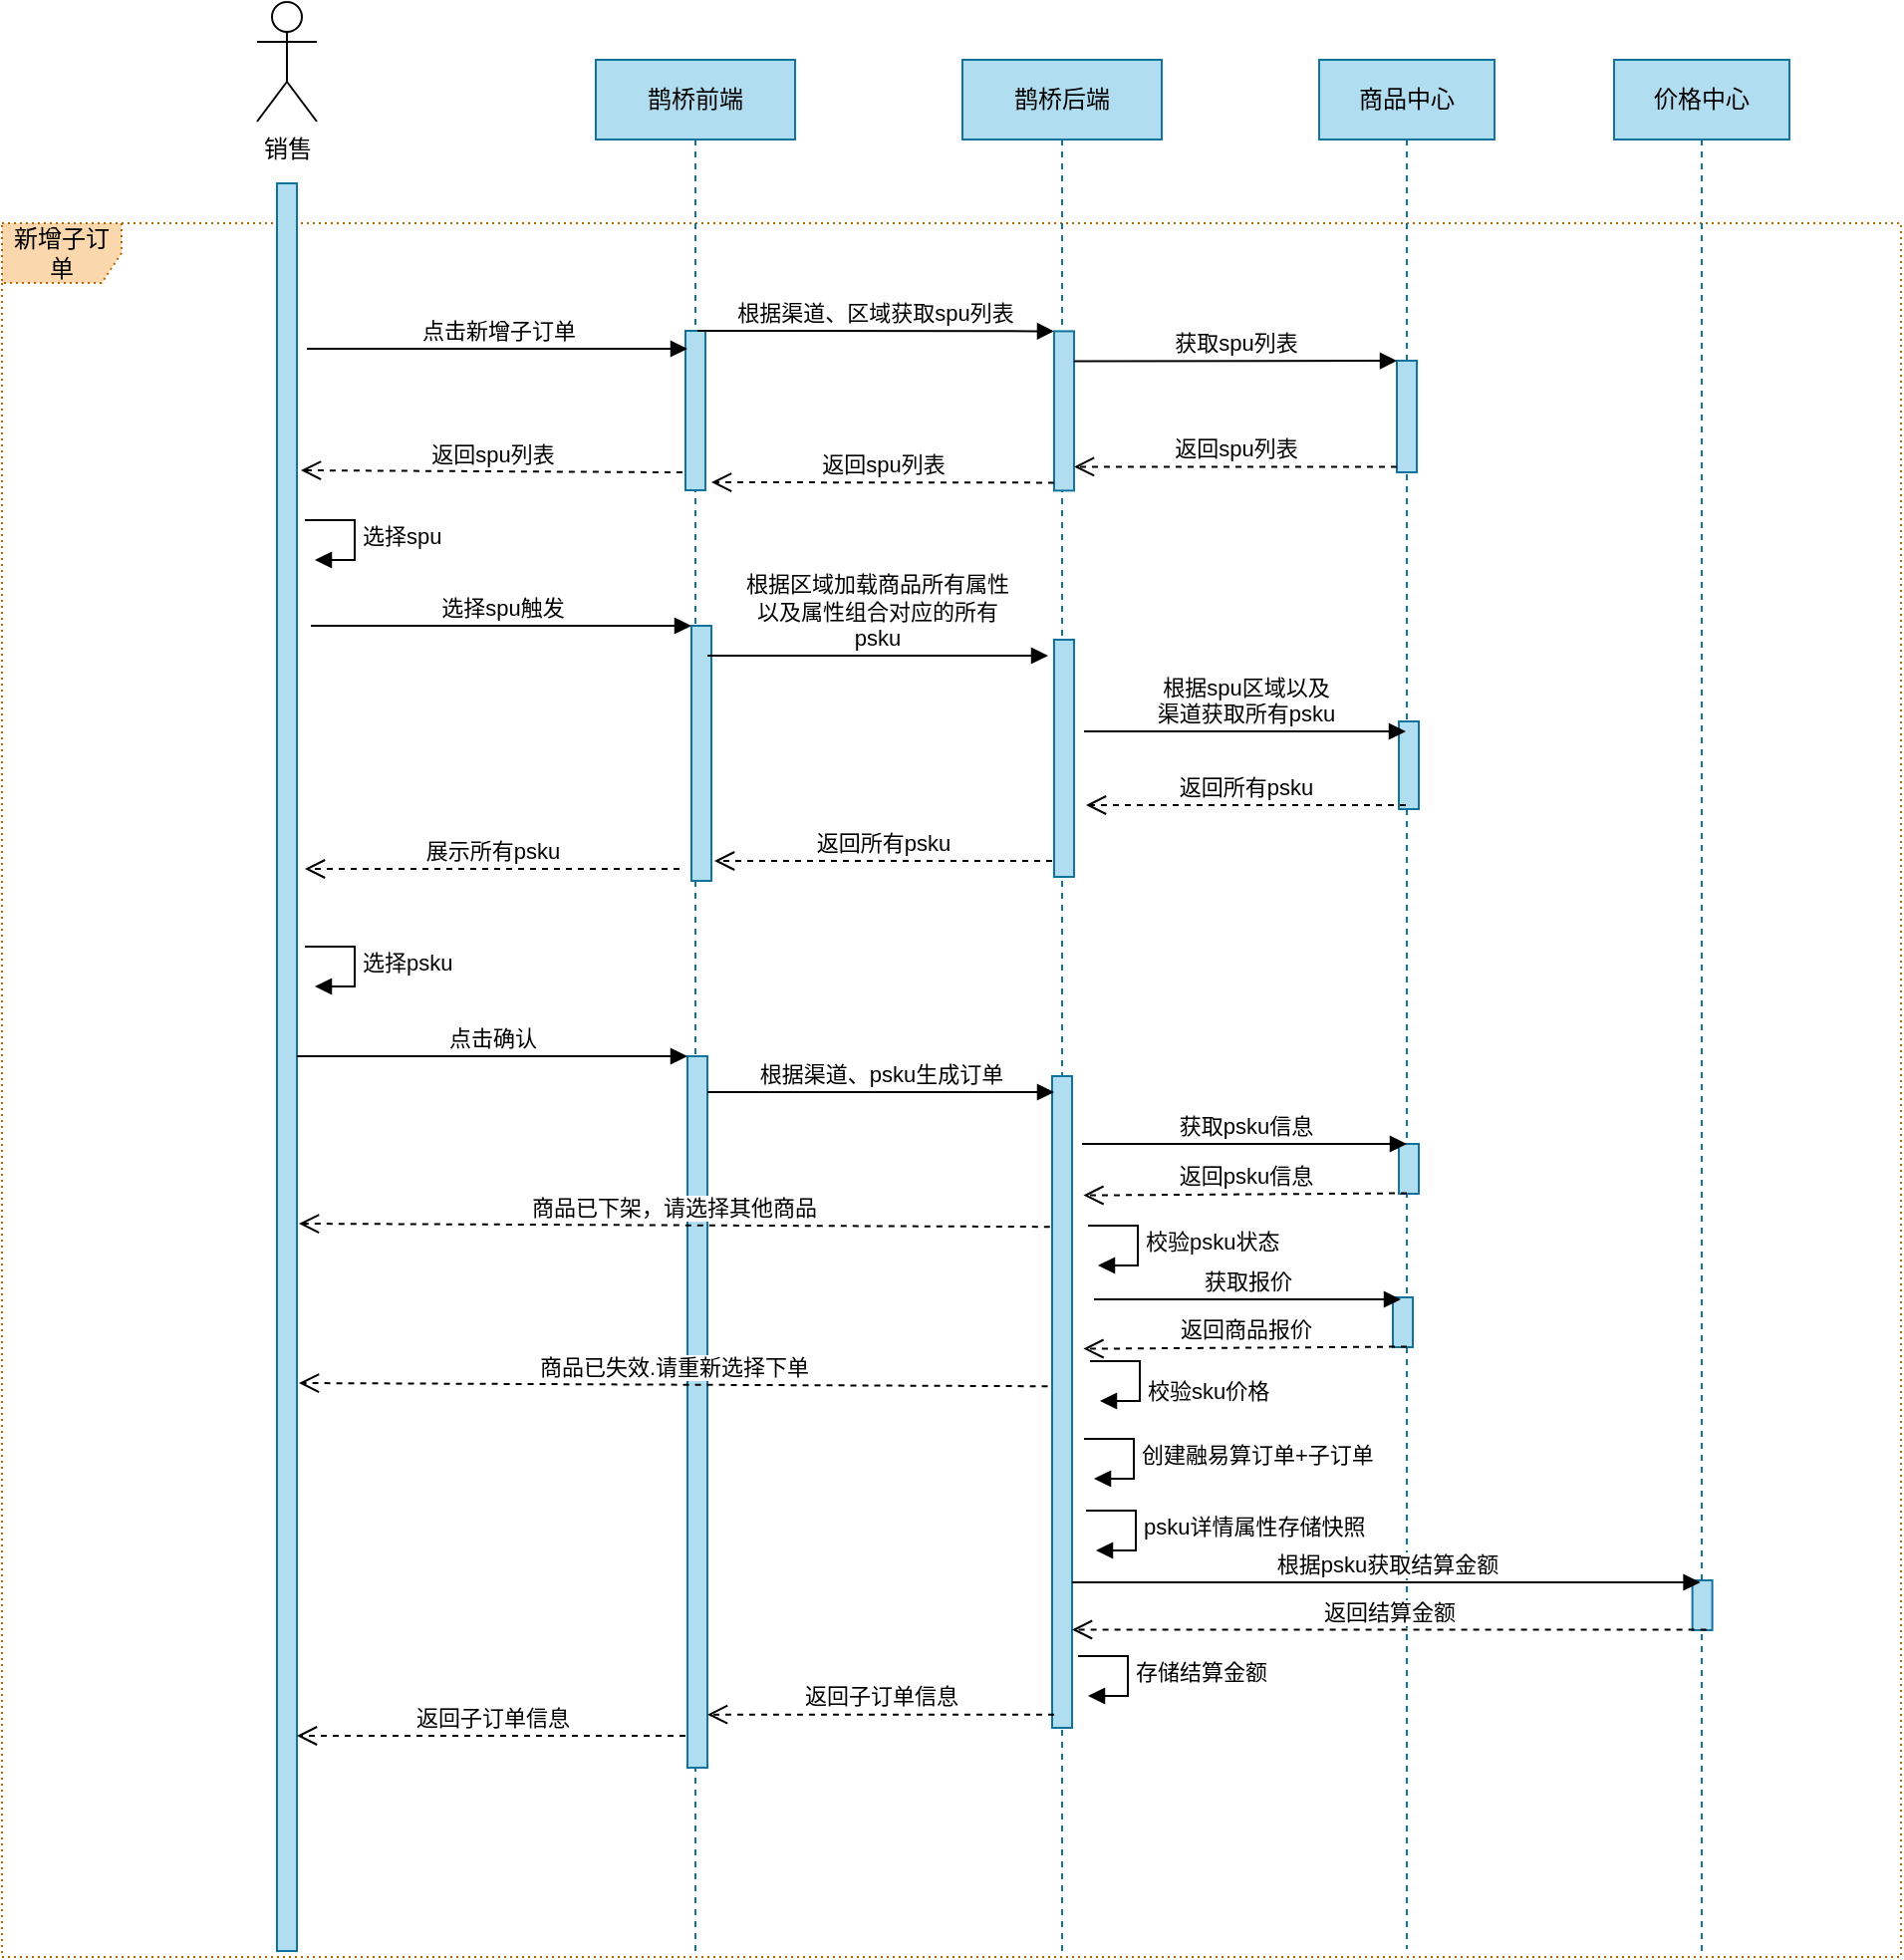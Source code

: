 <mxfile version="14.2.9" type="github">
  <diagram id="EWoy7eV_IU210vfDOsyy" name="第 1 页">
    <mxGraphModel dx="35" dy="-1157" grid="0" gridSize="10" guides="1" tooltips="1" connect="1" arrows="1" fold="1" page="0" pageScale="1" pageWidth="827" pageHeight="1169" math="0" shadow="0">
      <root>
        <mxCell id="0" />
        <mxCell id="1" parent="0" />
        <mxCell id="JjVktP7JxLxp6lFrUHt1-1" value="新增子订单" style="shape=umlFrame;whiteSpace=wrap;html=1;fillColor=#fad7ac;strokeColor=#b46504;dashed=1;shadow=0;dashPattern=1 2;" vertex="1" parent="1">
          <mxGeometry x="1693" y="2477" width="953" height="870" as="geometry" />
        </mxCell>
        <mxCell id="JjVktP7JxLxp6lFrUHt1-2" value="鹊桥前端" style="shape=umlLifeline;perimeter=lifelinePerimeter;whiteSpace=wrap;html=1;container=1;collapsible=0;recursiveResize=0;outlineConnect=0;fillColor=#b1ddf0;strokeColor=#10739e;" vertex="1" parent="1">
          <mxGeometry x="1991" y="2395" width="100" height="950" as="geometry" />
        </mxCell>
        <mxCell id="JjVktP7JxLxp6lFrUHt1-3" value="" style="html=1;points=[];perimeter=orthogonalPerimeter;fillColor=#b1ddf0;strokeColor=#10739e;" vertex="1" parent="JjVktP7JxLxp6lFrUHt1-2">
          <mxGeometry x="45" y="136" width="10" height="80" as="geometry" />
        </mxCell>
        <mxCell id="JjVktP7JxLxp6lFrUHt1-4" value="鹊桥后端" style="shape=umlLifeline;perimeter=lifelinePerimeter;whiteSpace=wrap;html=1;container=1;collapsible=0;recursiveResize=0;outlineConnect=0;fillColor=#b1ddf0;strokeColor=#10739e;" vertex="1" parent="1">
          <mxGeometry x="2175" y="2395" width="100" height="951" as="geometry" />
        </mxCell>
        <mxCell id="JjVktP7JxLxp6lFrUHt1-5" value="" style="html=1;points=[];perimeter=orthogonalPerimeter;fillColor=#b1ddf0;strokeColor=#10739e;" vertex="1" parent="JjVktP7JxLxp6lFrUHt1-4">
          <mxGeometry x="45.99" y="136.2" width="10" height="80" as="geometry" />
        </mxCell>
        <mxCell id="JjVktP7JxLxp6lFrUHt1-6" value="根据渠道、区域获取spu列表" style="html=1;verticalAlign=bottom;endArrow=block;entryX=0;entryY=0;" edge="1" parent="JjVktP7JxLxp6lFrUHt1-4" target="JjVktP7JxLxp6lFrUHt1-5">
          <mxGeometry relative="1" as="geometry">
            <mxPoint x="-133" y="136" as="sourcePoint" />
          </mxGeometry>
        </mxCell>
        <mxCell id="JjVktP7JxLxp6lFrUHt1-7" value="" style="html=1;points=[];perimeter=orthogonalPerimeter;shadow=0;labelBackgroundColor=none;strokeColor=#10739e;fillColor=#b1ddf0;" vertex="1" parent="JjVktP7JxLxp6lFrUHt1-4">
          <mxGeometry x="45.99" y="291" width="10" height="119" as="geometry" />
        </mxCell>
        <mxCell id="JjVktP7JxLxp6lFrUHt1-8" value="" style="html=1;points=[];perimeter=orthogonalPerimeter;shadow=0;labelBackgroundColor=none;strokeColor=#10739e;fillColor=#b1ddf0;" vertex="1" parent="JjVktP7JxLxp6lFrUHt1-4">
          <mxGeometry x="45" y="510" width="10" height="327" as="geometry" />
        </mxCell>
        <mxCell id="JjVktP7JxLxp6lFrUHt1-9" value="" style="html=1;points=[];perimeter=orthogonalPerimeter;fillColor=#b1ddf0;strokeColor=#10739e;" vertex="1" parent="1">
          <mxGeometry x="1831" y="2457" width="10" height="887" as="geometry" />
        </mxCell>
        <mxCell id="JjVktP7JxLxp6lFrUHt1-10" value="销售" style="shape=umlActor;verticalLabelPosition=bottom;verticalAlign=top;html=1;" vertex="1" parent="1">
          <mxGeometry x="1821" y="2366" width="30" height="60" as="geometry" />
        </mxCell>
        <mxCell id="JjVktP7JxLxp6lFrUHt1-11" value="商品中心" style="shape=umlLifeline;perimeter=lifelinePerimeter;whiteSpace=wrap;html=1;container=1;collapsible=0;recursiveResize=0;outlineConnect=0;fillColor=#b1ddf0;strokeColor=#10739e;" vertex="1" parent="1">
          <mxGeometry x="2354" y="2395" width="88" height="948" as="geometry" />
        </mxCell>
        <mxCell id="JjVktP7JxLxp6lFrUHt1-12" value="查看订单管理订单列表" style="html=1;verticalAlign=bottom;endArrow=block;entryX=0;entryY=0;" edge="1" parent="JjVktP7JxLxp6lFrUHt1-11">
          <mxGeometry relative="1" as="geometry">
            <mxPoint x="-401" y="654" as="sourcePoint" />
          </mxGeometry>
        </mxCell>
        <mxCell id="JjVktP7JxLxp6lFrUHt1-13" value="" style="html=1;points=[];perimeter=orthogonalPerimeter;fillColor=#b1ddf0;strokeColor=#10739e;" vertex="1" parent="JjVktP7JxLxp6lFrUHt1-11">
          <mxGeometry x="39" y="151" width="10" height="56" as="geometry" />
        </mxCell>
        <mxCell id="JjVktP7JxLxp6lFrUHt1-14" value="" style="html=1;points=[];perimeter=orthogonalPerimeter;shadow=0;labelBackgroundColor=none;strokeColor=#10739e;fillColor=#b1ddf0;" vertex="1" parent="JjVktP7JxLxp6lFrUHt1-11">
          <mxGeometry x="40" y="332" width="10" height="44" as="geometry" />
        </mxCell>
        <mxCell id="JjVktP7JxLxp6lFrUHt1-15" value="" style="html=1;points=[];perimeter=orthogonalPerimeter;shadow=0;labelBackgroundColor=none;strokeColor=#10739e;fillColor=#b1ddf0;" vertex="1" parent="JjVktP7JxLxp6lFrUHt1-11">
          <mxGeometry x="40" y="544" width="10" height="25" as="geometry" />
        </mxCell>
        <mxCell id="JjVktP7JxLxp6lFrUHt1-16" value="" style="html=1;points=[];perimeter=orthogonalPerimeter;shadow=0;labelBackgroundColor=none;strokeColor=#10739e;fillColor=#b1ddf0;" vertex="1" parent="JjVktP7JxLxp6lFrUHt1-11">
          <mxGeometry x="37" y="621" width="10" height="25" as="geometry" />
        </mxCell>
        <mxCell id="JjVktP7JxLxp6lFrUHt1-17" value="返回spu列表" style="html=1;verticalAlign=bottom;endArrow=open;dashed=1;endSize=8;exitX=0;exitY=0.95;" edge="1" parent="1" source="JjVktP7JxLxp6lFrUHt1-5">
          <mxGeometry relative="1" as="geometry">
            <mxPoint x="2049" y="2607" as="targetPoint" />
          </mxGeometry>
        </mxCell>
        <mxCell id="JjVktP7JxLxp6lFrUHt1-18" value="返回spu列表" style="html=1;verticalAlign=bottom;endArrow=open;dashed=1;endSize=8;exitX=0;exitY=0.95;" edge="1" parent="1" source="JjVktP7JxLxp6lFrUHt1-13">
          <mxGeometry relative="1" as="geometry">
            <mxPoint x="2230.99" y="2599.2" as="targetPoint" />
          </mxGeometry>
        </mxCell>
        <mxCell id="JjVktP7JxLxp6lFrUHt1-19" value="获取spu列表" style="html=1;verticalAlign=bottom;endArrow=block;entryX=0;entryY=0;" edge="1" parent="1" target="JjVktP7JxLxp6lFrUHt1-13">
          <mxGeometry relative="1" as="geometry">
            <mxPoint x="2230.99" y="2546.2" as="sourcePoint" />
          </mxGeometry>
        </mxCell>
        <mxCell id="JjVktP7JxLxp6lFrUHt1-20" value="返回spu列表" style="html=1;verticalAlign=bottom;endArrow=open;dashed=1;endSize=8;exitX=-0.155;exitY=0.888;exitDx=0;exitDy=0;exitPerimeter=0;" edge="1" parent="1" source="JjVktP7JxLxp6lFrUHt1-3">
          <mxGeometry relative="1" as="geometry">
            <mxPoint x="1843" y="2601.0" as="targetPoint" />
            <mxPoint x="2014.99" y="2601.2" as="sourcePoint" />
          </mxGeometry>
        </mxCell>
        <mxCell id="JjVktP7JxLxp6lFrUHt1-21" value="选择spu" style="edgeStyle=orthogonalEdgeStyle;html=1;align=left;spacingLeft=2;endArrow=block;rounded=0;entryX=1;entryY=0;" edge="1" parent="1">
          <mxGeometry relative="1" as="geometry">
            <mxPoint x="1845" y="2626.0" as="sourcePoint" />
            <Array as="points">
              <mxPoint x="1870" y="2626" />
            </Array>
            <mxPoint x="1850" y="2646.0" as="targetPoint" />
          </mxGeometry>
        </mxCell>
        <mxCell id="JjVktP7JxLxp6lFrUHt1-22" value="" style="html=1;points=[];perimeter=orthogonalPerimeter;shadow=0;labelBackgroundColor=none;strokeColor=#10739e;fillColor=#b1ddf0;" vertex="1" parent="1">
          <mxGeometry x="2039" y="2679" width="10" height="128" as="geometry" />
        </mxCell>
        <mxCell id="JjVktP7JxLxp6lFrUHt1-23" value="选择spu触发" style="html=1;verticalAlign=bottom;endArrow=block;entryX=0;entryY=0;" edge="1" parent="1" target="JjVktP7JxLxp6lFrUHt1-22">
          <mxGeometry relative="1" as="geometry">
            <mxPoint x="1848" y="2679" as="sourcePoint" />
          </mxGeometry>
        </mxCell>
        <mxCell id="JjVktP7JxLxp6lFrUHt1-24" value="根据spu区域以及&lt;br&gt;渠道获取所有psku" style="html=1;verticalAlign=bottom;endArrow=block;" edge="1" parent="1">
          <mxGeometry relative="1" as="geometry">
            <mxPoint x="2236" y="2732" as="sourcePoint" />
            <mxPoint x="2397.5" y="2732" as="targetPoint" />
          </mxGeometry>
        </mxCell>
        <mxCell id="JjVktP7JxLxp6lFrUHt1-25" value="根据区域加载商品所有属性&lt;br&gt;以及属性组合对应的所有&lt;br&gt;psku" style="html=1;verticalAlign=bottom;endArrow=block;exitX=1.1;exitY=0.113;exitDx=0;exitDy=0;exitPerimeter=0;" edge="1" parent="1">
          <mxGeometry relative="1" as="geometry">
            <mxPoint x="2047.0" y="2694.04" as="sourcePoint" />
            <mxPoint x="2218" y="2694" as="targetPoint" />
          </mxGeometry>
        </mxCell>
        <mxCell id="JjVktP7JxLxp6lFrUHt1-27" value="返回所有psku" style="html=1;verticalAlign=bottom;endArrow=open;endSize=8;dashed=1;" edge="1" parent="1">
          <mxGeometry relative="1" as="geometry">
            <mxPoint x="2237.0" y="2769" as="targetPoint" />
            <mxPoint x="2397.5" y="2769" as="sourcePoint" />
          </mxGeometry>
        </mxCell>
        <mxCell id="JjVktP7JxLxp6lFrUHt1-28" value="返回所有psku" style="html=1;verticalAlign=bottom;endArrow=open;endSize=8;entryX=1.2;entryY=0.73;entryDx=0;entryDy=0;entryPerimeter=0;dashed=1;" edge="1" parent="1">
          <mxGeometry relative="1" as="geometry">
            <mxPoint x="2050.5" y="2797.0" as="targetPoint" />
            <mxPoint x="2220" y="2797" as="sourcePoint" />
          </mxGeometry>
        </mxCell>
        <mxCell id="JjVktP7JxLxp6lFrUHt1-29" value="展示所有psku" style="html=1;verticalAlign=bottom;endArrow=open;endSize=8;dashed=1;" edge="1" parent="1">
          <mxGeometry relative="1" as="geometry">
            <mxPoint x="1845" y="2801" as="targetPoint" />
            <mxPoint x="2033" y="2801" as="sourcePoint" />
          </mxGeometry>
        </mxCell>
        <mxCell id="JjVktP7JxLxp6lFrUHt1-33" value="选择psku" style="edgeStyle=orthogonalEdgeStyle;html=1;align=left;spacingLeft=2;endArrow=block;rounded=0;entryX=1;entryY=0;" edge="1" parent="1">
          <mxGeometry relative="1" as="geometry">
            <mxPoint x="1845" y="2840" as="sourcePoint" />
            <Array as="points">
              <mxPoint x="1870" y="2840" />
            </Array>
            <mxPoint x="1850" y="2860" as="targetPoint" />
          </mxGeometry>
        </mxCell>
        <mxCell id="JjVktP7JxLxp6lFrUHt1-35" value="" style="html=1;points=[];perimeter=orthogonalPerimeter;shadow=0;labelBackgroundColor=none;strokeColor=#10739e;fillColor=#b1ddf0;" vertex="1" parent="1">
          <mxGeometry x="2037" y="2895" width="10" height="357" as="geometry" />
        </mxCell>
        <mxCell id="JjVktP7JxLxp6lFrUHt1-36" value="校验psku状态" style="edgeStyle=orthogonalEdgeStyle;html=1;align=left;spacingLeft=2;endArrow=block;rounded=0;entryX=1;entryY=0;" edge="1" parent="1">
          <mxGeometry relative="1" as="geometry">
            <mxPoint x="2238" y="2980.0" as="sourcePoint" />
            <Array as="points">
              <mxPoint x="2263" y="2980" />
            </Array>
            <mxPoint x="2243.0" y="3000" as="targetPoint" />
          </mxGeometry>
        </mxCell>
        <mxCell id="JjVktP7JxLxp6lFrUHt1-37" value="返回子订单信息" style="html=1;verticalAlign=bottom;endArrow=open;dashed=1;endSize=8;exitX=0;exitY=0.95;" edge="1" parent="1">
          <mxGeometry relative="1" as="geometry">
            <mxPoint x="1841.0" y="3236.0" as="targetPoint" />
            <mxPoint x="2036.0" y="3236.0" as="sourcePoint" />
          </mxGeometry>
        </mxCell>
        <mxCell id="JjVktP7JxLxp6lFrUHt1-38" value="点击确认" style="html=1;verticalAlign=bottom;endArrow=block;entryX=0;entryY=0;" edge="1" parent="1" target="JjVktP7JxLxp6lFrUHt1-35">
          <mxGeometry relative="1" as="geometry">
            <mxPoint x="1841" y="2895" as="sourcePoint" />
          </mxGeometry>
        </mxCell>
        <mxCell id="JjVktP7JxLxp6lFrUHt1-39" value="返回子订单信息" style="html=1;verticalAlign=bottom;endArrow=open;dashed=1;endSize=8;exitX=0;exitY=0.95;" edge="1" parent="1">
          <mxGeometry relative="1" as="geometry">
            <mxPoint x="2047.0" y="3225.35" as="targetPoint" />
            <mxPoint x="2221" y="3225.35" as="sourcePoint" />
          </mxGeometry>
        </mxCell>
        <mxCell id="JjVktP7JxLxp6lFrUHt1-40" value="根据渠道、psku生成订单" style="html=1;verticalAlign=bottom;endArrow=block;entryX=0;entryY=0;" edge="1" parent="1">
          <mxGeometry relative="1" as="geometry">
            <mxPoint x="2047.0" y="2913.0" as="sourcePoint" />
            <mxPoint x="2221" y="2913.0" as="targetPoint" />
          </mxGeometry>
        </mxCell>
        <mxCell id="JjVktP7JxLxp6lFrUHt1-41" value="存储结算金额" style="edgeStyle=orthogonalEdgeStyle;html=1;align=left;spacingLeft=2;endArrow=block;rounded=0;entryX=1;entryY=0;" edge="1" parent="1">
          <mxGeometry relative="1" as="geometry">
            <mxPoint x="2233" y="3196.0" as="sourcePoint" />
            <Array as="points">
              <mxPoint x="2258" y="3196" />
            </Array>
            <mxPoint x="2238.0" y="3216.0" as="targetPoint" />
          </mxGeometry>
        </mxCell>
        <mxCell id="JjVktP7JxLxp6lFrUHt1-42" value="返回psku信息" style="html=1;verticalAlign=bottom;endArrow=open;dashed=1;endSize=8;exitX=0;exitY=0.95;entryX=1.07;entryY=0.478;entryDx=0;entryDy=0;entryPerimeter=0;" edge="1" parent="1">
          <mxGeometry relative="1" as="geometry">
            <mxPoint x="2235.7" y="2964.814" as="targetPoint" />
            <mxPoint x="2398" y="2963.75" as="sourcePoint" />
          </mxGeometry>
        </mxCell>
        <mxCell id="JjVktP7JxLxp6lFrUHt1-43" value="获取psku信息" style="html=1;verticalAlign=bottom;endArrow=block;entryX=0;entryY=0;" edge="1" parent="1">
          <mxGeometry relative="1" as="geometry">
            <mxPoint x="2235" y="2939" as="sourcePoint" />
            <mxPoint x="2398" y="2939" as="targetPoint" />
          </mxGeometry>
        </mxCell>
        <mxCell id="JjVktP7JxLxp6lFrUHt1-44" value="创建融易算订单+子订单" style="edgeStyle=orthogonalEdgeStyle;html=1;align=left;spacingLeft=2;endArrow=block;rounded=0;entryX=1;entryY=0;" edge="1" parent="1">
          <mxGeometry relative="1" as="geometry">
            <mxPoint x="2236" y="3087" as="sourcePoint" />
            <Array as="points">
              <mxPoint x="2261" y="3087" />
            </Array>
            <mxPoint x="2241.0" y="3107" as="targetPoint" />
          </mxGeometry>
        </mxCell>
        <mxCell id="JjVktP7JxLxp6lFrUHt1-45" value="商品已下架，请选择其他商品" style="html=1;verticalAlign=bottom;endArrow=open;dashed=1;endSize=8;exitX=-0.11;exitY=0.384;exitDx=0;exitDy=0;exitPerimeter=0;" edge="1" parent="1">
          <mxGeometry relative="1" as="geometry">
            <mxPoint x="2218.9" y="2980.6" as="sourcePoint" />
            <mxPoint x="1842.0" y="2979" as="targetPoint" />
          </mxGeometry>
        </mxCell>
        <mxCell id="JjVktP7JxLxp6lFrUHt1-46" value="返回商品报价" style="html=1;verticalAlign=bottom;endArrow=open;dashed=1;endSize=8;exitX=0;exitY=0.95;entryX=1.07;entryY=0.478;entryDx=0;entryDy=0;entryPerimeter=0;" edge="1" parent="1">
          <mxGeometry relative="1" as="geometry">
            <mxPoint x="2235.7" y="3041.814" as="targetPoint" />
            <mxPoint x="2398" y="3040.75" as="sourcePoint" />
          </mxGeometry>
        </mxCell>
        <mxCell id="JjVktP7JxLxp6lFrUHt1-47" value="获取报价" style="html=1;verticalAlign=bottom;endArrow=block;" edge="1" parent="1">
          <mxGeometry relative="1" as="geometry">
            <mxPoint x="2241" y="3017" as="sourcePoint" />
            <mxPoint x="2395" y="3017" as="targetPoint" />
          </mxGeometry>
        </mxCell>
        <mxCell id="JjVktP7JxLxp6lFrUHt1-48" value="&lt;br&gt;校验sku价格" style="edgeStyle=orthogonalEdgeStyle;html=1;align=left;spacingLeft=2;endArrow=block;rounded=0;entryX=1;entryY=0;" edge="1" parent="1">
          <mxGeometry relative="1" as="geometry">
            <mxPoint x="2239" y="3048.0" as="sourcePoint" />
            <Array as="points">
              <mxPoint x="2264" y="3048" />
            </Array>
            <mxPoint x="2244.0" y="3068.0" as="targetPoint" />
          </mxGeometry>
        </mxCell>
        <mxCell id="JjVktP7JxLxp6lFrUHt1-49" value="商品已失效.请重新选择下单" style="html=1;verticalAlign=bottom;endArrow=open;dashed=1;endSize=8;exitX=-0.222;exitY=0.675;exitDx=0;exitDy=0;exitPerimeter=0;" edge="1" parent="1">
          <mxGeometry relative="1" as="geometry">
            <mxPoint x="2217.78" y="3060.625" as="sourcePoint" />
            <mxPoint x="1842.0" y="3059" as="targetPoint" />
          </mxGeometry>
        </mxCell>
        <mxCell id="JjVktP7JxLxp6lFrUHt1-50" value="&lt;span style=&quot;text-align: left&quot;&gt;点击新增子订单&lt;/span&gt;" style="html=1;verticalAlign=bottom;endArrow=block;entryX=0;entryY=0;" edge="1" parent="1">
          <mxGeometry relative="1" as="geometry">
            <mxPoint x="1846" y="2540" as="sourcePoint" />
            <mxPoint x="2037.0" y="2540" as="targetPoint" />
          </mxGeometry>
        </mxCell>
        <mxCell id="JjVktP7JxLxp6lFrUHt1-51" value="价格中心" style="shape=umlLifeline;perimeter=lifelinePerimeter;whiteSpace=wrap;html=1;container=1;collapsible=0;recursiveResize=0;outlineConnect=0;fillColor=#b1ddf0;strokeColor=#10739e;" vertex="1" parent="1">
          <mxGeometry x="2502" y="2395" width="88" height="949" as="geometry" />
        </mxCell>
        <mxCell id="JjVktP7JxLxp6lFrUHt1-52" value="查看订单管理订单列表" style="html=1;verticalAlign=bottom;endArrow=block;entryX=0;entryY=0;" edge="1" parent="JjVktP7JxLxp6lFrUHt1-51">
          <mxGeometry relative="1" as="geometry">
            <mxPoint x="-401" y="654" as="sourcePoint" />
          </mxGeometry>
        </mxCell>
        <mxCell id="JjVktP7JxLxp6lFrUHt1-60" value="" style="html=1;points=[];perimeter=orthogonalPerimeter;shadow=0;labelBackgroundColor=none;strokeColor=#10739e;fillColor=#b1ddf0;" vertex="1" parent="JjVktP7JxLxp6lFrUHt1-51">
          <mxGeometry x="39.3" y="763" width="10" height="25" as="geometry" />
        </mxCell>
        <mxCell id="JjVktP7JxLxp6lFrUHt1-61" value="返回结算金额" style="html=1;verticalAlign=bottom;endArrow=open;dashed=1;endSize=8;exitX=0;exitY=0.95;" edge="1" parent="JjVktP7JxLxp6lFrUHt1-51">
          <mxGeometry relative="1" as="geometry">
            <mxPoint x="-272" y="787.75" as="targetPoint" />
            <mxPoint x="46.3" y="787.75" as="sourcePoint" />
          </mxGeometry>
        </mxCell>
        <mxCell id="JjVktP7JxLxp6lFrUHt1-62" value="根据psku获取结算金额" style="html=1;verticalAlign=bottom;endArrow=block;" edge="1" parent="JjVktP7JxLxp6lFrUHt1-51">
          <mxGeometry relative="1" as="geometry">
            <mxPoint x="-272" y="764" as="sourcePoint" />
            <mxPoint x="43.3" y="764" as="targetPoint" />
          </mxGeometry>
        </mxCell>
        <mxCell id="JjVktP7JxLxp6lFrUHt1-63" value="psku详情属性存储快照" style="edgeStyle=orthogonalEdgeStyle;html=1;align=left;spacingLeft=2;endArrow=block;rounded=0;entryX=1;entryY=0;" edge="1" parent="1">
          <mxGeometry relative="1" as="geometry">
            <mxPoint x="2237" y="3123.0" as="sourcePoint" />
            <Array as="points">
              <mxPoint x="2262" y="3123" />
            </Array>
            <mxPoint x="2242.0" y="3143.0" as="targetPoint" />
          </mxGeometry>
        </mxCell>
      </root>
    </mxGraphModel>
  </diagram>
</mxfile>
